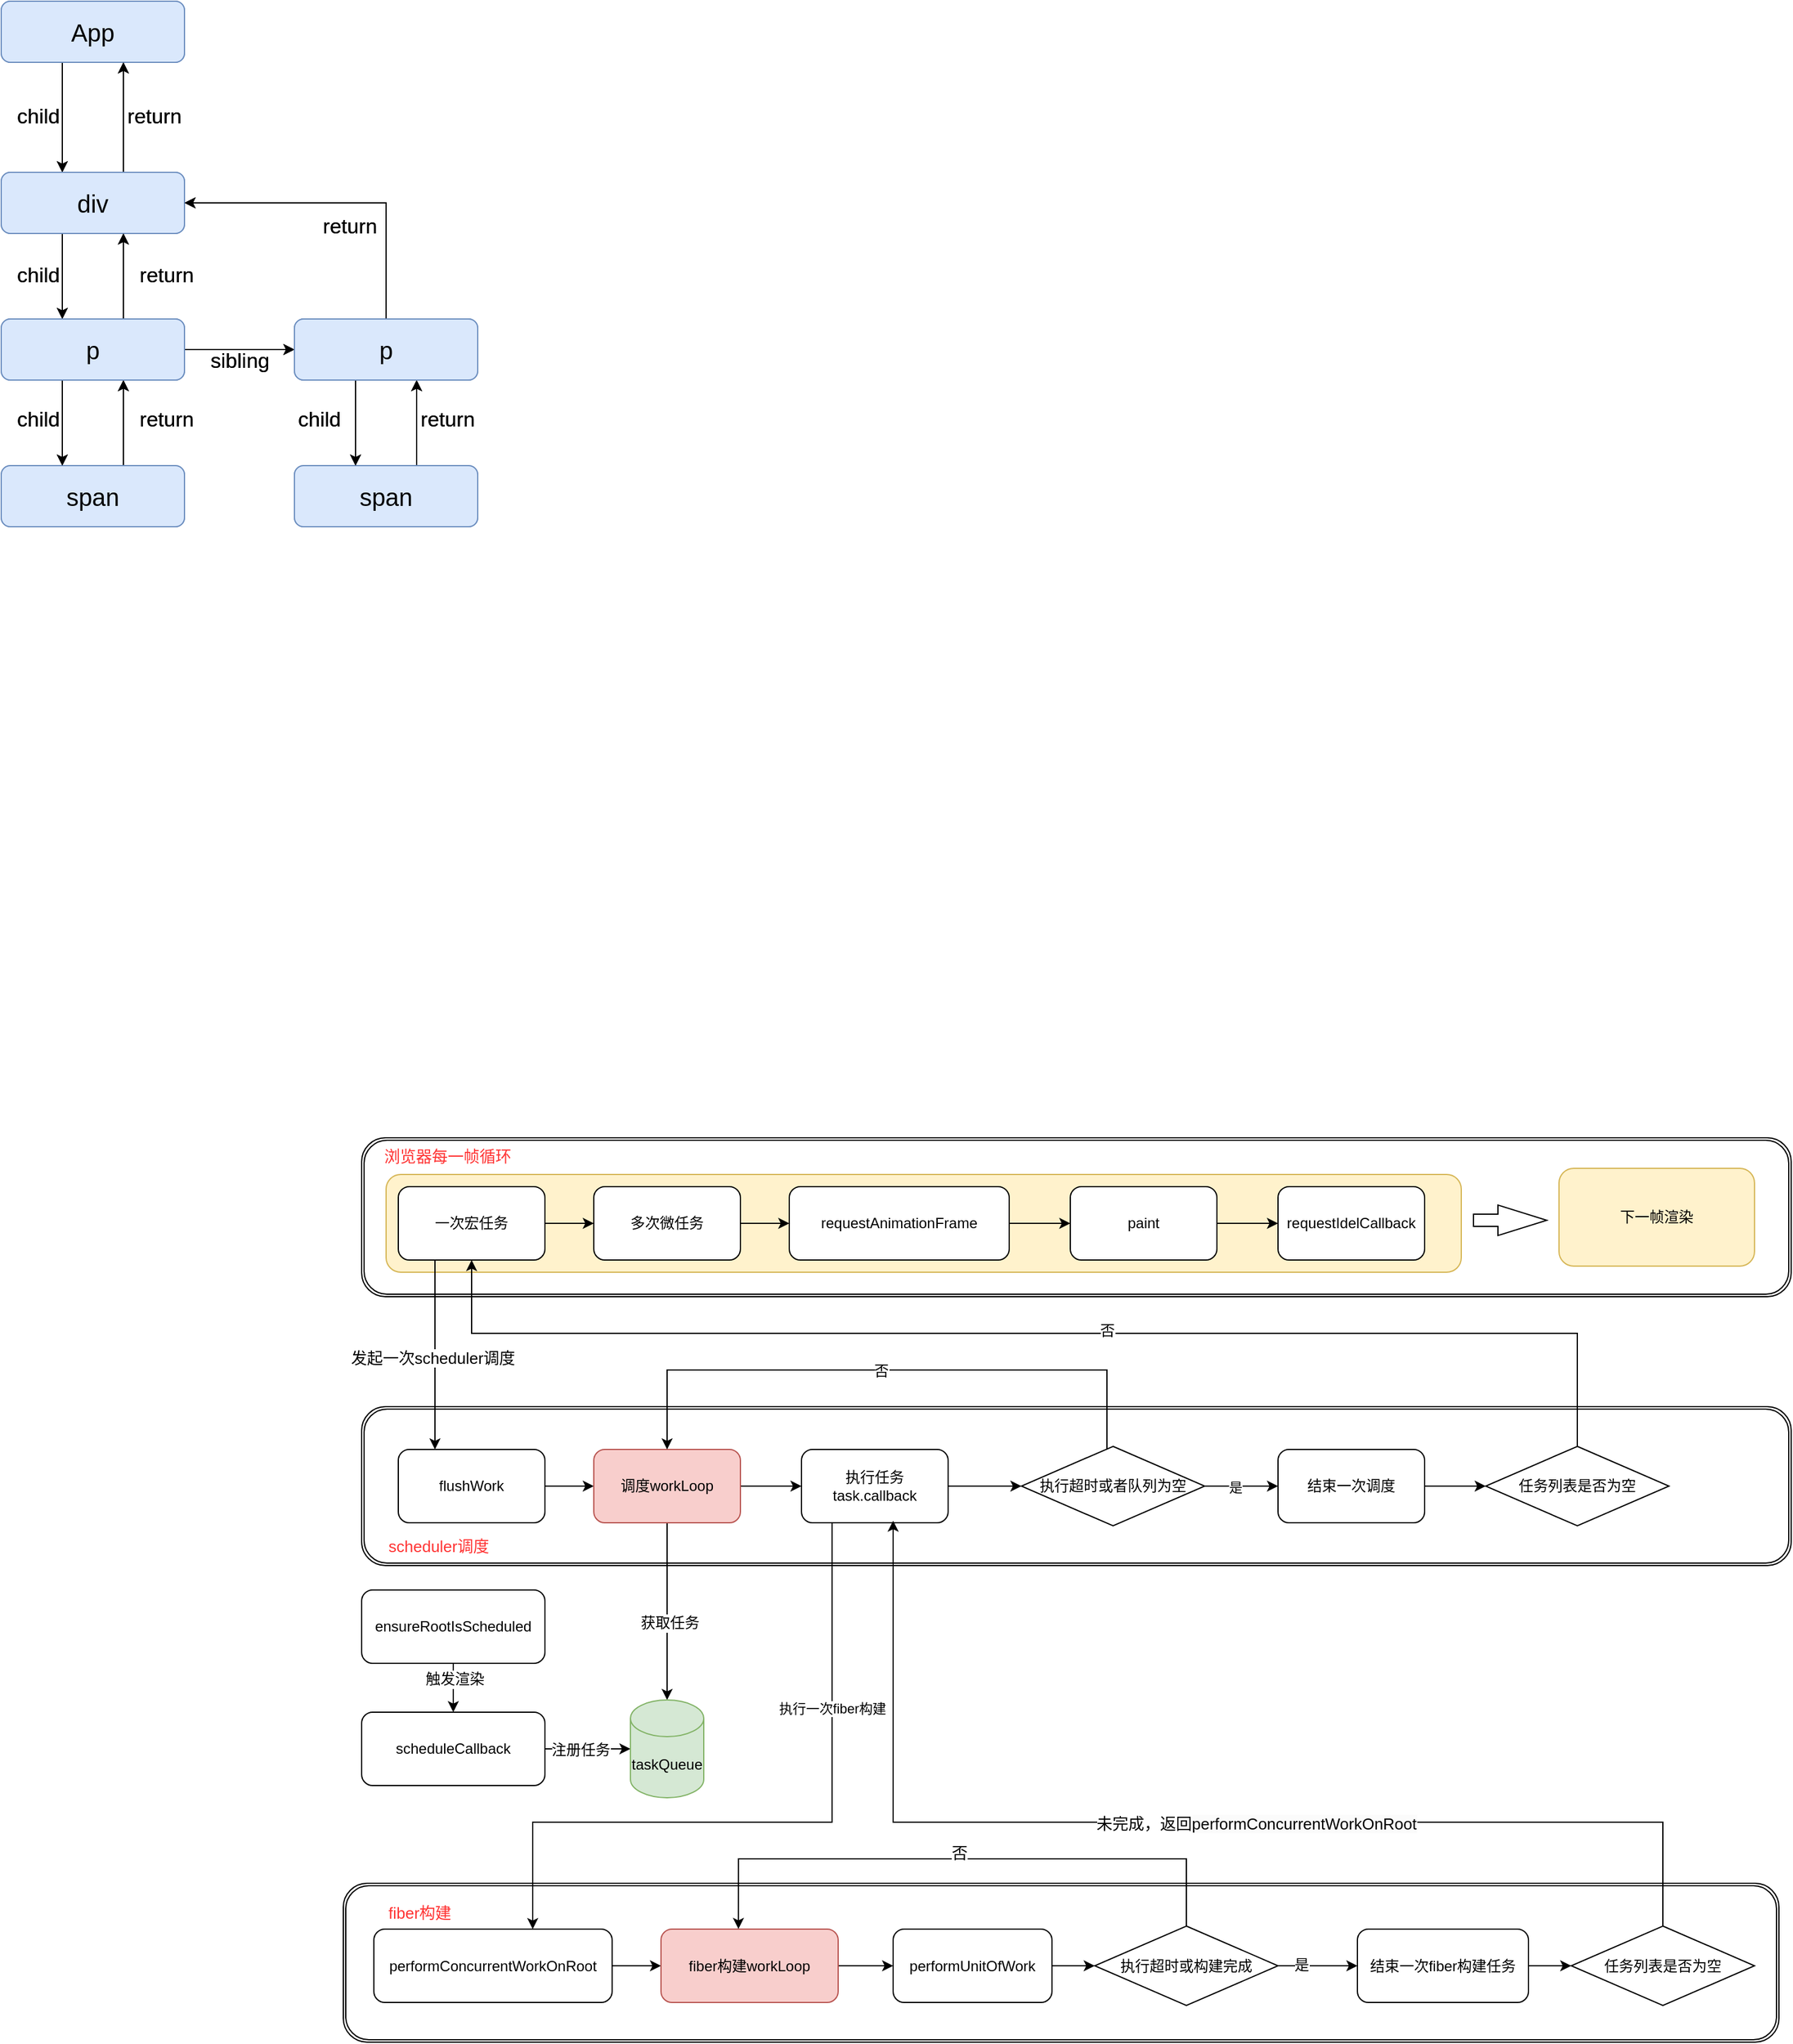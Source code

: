 <mxfile version="24.4.4" type="github">
  <diagram name="第 1 页" id="r85ycECnOaNi98OOcx7P">
    <mxGraphModel dx="1380" dy="873" grid="1" gridSize="10" guides="1" tooltips="1" connect="1" arrows="1" fold="1" page="1" pageScale="1" pageWidth="8270" pageHeight="11690" math="0" shadow="0">
      <root>
        <mxCell id="0" />
        <mxCell id="1" parent="0" />
        <mxCell id="y-nhNa7zIjn1G-8itYUi-1" value="" style="shape=ext;double=1;rounded=1;whiteSpace=wrap;html=1;" vertex="1" parent="1">
          <mxGeometry x="575" y="1030" width="1170" height="130" as="geometry" />
        </mxCell>
        <mxCell id="y-nhNa7zIjn1G-8itYUi-42" value="" style="rounded=1;whiteSpace=wrap;html=1;fillColor=#fff2cc;strokeColor=#d6b656;" vertex="1" parent="1">
          <mxGeometry x="595" y="1060" width="880" height="80" as="geometry" />
        </mxCell>
        <mxCell id="y-nhNa7zIjn1G-8itYUi-31" value="" style="shape=ext;double=1;rounded=1;whiteSpace=wrap;html=1;" vertex="1" parent="1">
          <mxGeometry x="560" y="1640" width="1175" height="130" as="geometry" />
        </mxCell>
        <mxCell id="y-nhNa7zIjn1G-8itYUi-30" value="" style="shape=ext;double=1;rounded=1;whiteSpace=wrap;html=1;" vertex="1" parent="1">
          <mxGeometry x="575" y="1250" width="1170" height="130" as="geometry" />
        </mxCell>
        <mxCell id="X3ZSe9vhs0chCLvBWA0a-21" value="" style="edgeStyle=orthogonalEdgeStyle;rounded=0;orthogonalLoop=1;jettySize=auto;html=1;" parent="1" source="X3ZSe9vhs0chCLvBWA0a-1" target="X3ZSe9vhs0chCLvBWA0a-7" edge="1">
          <mxGeometry relative="1" as="geometry">
            <Array as="points">
              <mxPoint x="330" y="180" />
              <mxPoint x="330" y="180" />
            </Array>
          </mxGeometry>
        </mxCell>
        <mxCell id="X3ZSe9vhs0chCLvBWA0a-1" value="&lt;font style=&quot;font-size: 20px;&quot;&gt;App&lt;/font&gt;" style="rounded=1;whiteSpace=wrap;html=1;fillColor=#dae8fc;strokeColor=#6c8ebf;" parent="1" vertex="1">
          <mxGeometry x="280" y="100" width="150" height="50" as="geometry" />
        </mxCell>
        <mxCell id="X3ZSe9vhs0chCLvBWA0a-13" value="" style="edgeStyle=orthogonalEdgeStyle;rounded=0;orthogonalLoop=1;jettySize=auto;html=1;" parent="1" source="X3ZSe9vhs0chCLvBWA0a-6" target="X3ZSe9vhs0chCLvBWA0a-8" edge="1">
          <mxGeometry relative="1" as="geometry">
            <Array as="points">
              <mxPoint x="380" y="440" />
              <mxPoint x="380" y="440" />
            </Array>
          </mxGeometry>
        </mxCell>
        <mxCell id="X3ZSe9vhs0chCLvBWA0a-6" value="&lt;font style=&quot;font-size: 20px;&quot;&gt;span&lt;/font&gt;" style="rounded=1;whiteSpace=wrap;html=1;fillColor=#dae8fc;strokeColor=#6c8ebf;" parent="1" vertex="1">
          <mxGeometry x="280" y="480" width="150" height="50" as="geometry" />
        </mxCell>
        <mxCell id="X3ZSe9vhs0chCLvBWA0a-15" value="" style="edgeStyle=orthogonalEdgeStyle;rounded=0;orthogonalLoop=1;jettySize=auto;html=1;" parent="1" source="X3ZSe9vhs0chCLvBWA0a-7" target="X3ZSe9vhs0chCLvBWA0a-8" edge="1">
          <mxGeometry relative="1" as="geometry">
            <Array as="points">
              <mxPoint x="330" y="330" />
              <mxPoint x="330" y="330" />
            </Array>
          </mxGeometry>
        </mxCell>
        <mxCell id="X3ZSe9vhs0chCLvBWA0a-20" value="" style="edgeStyle=orthogonalEdgeStyle;rounded=0;orthogonalLoop=1;jettySize=auto;html=1;" parent="1" source="X3ZSe9vhs0chCLvBWA0a-7" target="X3ZSe9vhs0chCLvBWA0a-1" edge="1">
          <mxGeometry relative="1" as="geometry">
            <Array as="points">
              <mxPoint x="380" y="190" />
              <mxPoint x="380" y="190" />
            </Array>
          </mxGeometry>
        </mxCell>
        <mxCell id="X3ZSe9vhs0chCLvBWA0a-7" value="&lt;span style=&quot;font-size: 20px;&quot;&gt;div&lt;/span&gt;" style="rounded=1;whiteSpace=wrap;html=1;fillColor=#dae8fc;strokeColor=#6c8ebf;" parent="1" vertex="1">
          <mxGeometry x="280" y="240" width="150" height="50" as="geometry" />
        </mxCell>
        <mxCell id="X3ZSe9vhs0chCLvBWA0a-11" value="" style="edgeStyle=orthogonalEdgeStyle;rounded=0;orthogonalLoop=1;jettySize=auto;html=1;" parent="1" source="X3ZSe9vhs0chCLvBWA0a-8" target="X3ZSe9vhs0chCLvBWA0a-10" edge="1">
          <mxGeometry relative="1" as="geometry" />
        </mxCell>
        <mxCell id="X3ZSe9vhs0chCLvBWA0a-12" value="" style="edgeStyle=orthogonalEdgeStyle;rounded=0;orthogonalLoop=1;jettySize=auto;html=1;" parent="1" source="X3ZSe9vhs0chCLvBWA0a-8" target="X3ZSe9vhs0chCLvBWA0a-6" edge="1">
          <mxGeometry relative="1" as="geometry">
            <Array as="points">
              <mxPoint x="330" y="440" />
              <mxPoint x="330" y="440" />
            </Array>
          </mxGeometry>
        </mxCell>
        <mxCell id="X3ZSe9vhs0chCLvBWA0a-16" value="" style="edgeStyle=orthogonalEdgeStyle;rounded=0;orthogonalLoop=1;jettySize=auto;html=1;" parent="1" source="X3ZSe9vhs0chCLvBWA0a-8" target="X3ZSe9vhs0chCLvBWA0a-7" edge="1">
          <mxGeometry relative="1" as="geometry">
            <Array as="points">
              <mxPoint x="380" y="330" />
              <mxPoint x="380" y="330" />
            </Array>
          </mxGeometry>
        </mxCell>
        <mxCell id="X3ZSe9vhs0chCLvBWA0a-8" value="&lt;font style=&quot;font-size: 20px;&quot;&gt;p&lt;/font&gt;" style="rounded=1;whiteSpace=wrap;html=1;fillColor=#dae8fc;strokeColor=#6c8ebf;" parent="1" vertex="1">
          <mxGeometry x="280" y="360" width="150" height="50" as="geometry" />
        </mxCell>
        <mxCell id="X3ZSe9vhs0chCLvBWA0a-18" value="" style="edgeStyle=orthogonalEdgeStyle;rounded=0;orthogonalLoop=1;jettySize=auto;html=1;" parent="1" source="X3ZSe9vhs0chCLvBWA0a-9" target="X3ZSe9vhs0chCLvBWA0a-10" edge="1">
          <mxGeometry relative="1" as="geometry">
            <Array as="points">
              <mxPoint x="620" y="450" />
              <mxPoint x="620" y="450" />
            </Array>
          </mxGeometry>
        </mxCell>
        <mxCell id="X3ZSe9vhs0chCLvBWA0a-9" value="&lt;font style=&quot;font-size: 20px;&quot;&gt;span&lt;/font&gt;" style="rounded=1;whiteSpace=wrap;html=1;fillColor=#dae8fc;strokeColor=#6c8ebf;" parent="1" vertex="1">
          <mxGeometry x="520" y="480" width="150" height="50" as="geometry" />
        </mxCell>
        <mxCell id="X3ZSe9vhs0chCLvBWA0a-17" value="" style="edgeStyle=orthogonalEdgeStyle;rounded=0;orthogonalLoop=1;jettySize=auto;html=1;" parent="1" source="X3ZSe9vhs0chCLvBWA0a-10" target="X3ZSe9vhs0chCLvBWA0a-9" edge="1">
          <mxGeometry relative="1" as="geometry">
            <Array as="points">
              <mxPoint x="570" y="440" />
              <mxPoint x="570" y="440" />
            </Array>
          </mxGeometry>
        </mxCell>
        <mxCell id="X3ZSe9vhs0chCLvBWA0a-19" style="edgeStyle=orthogonalEdgeStyle;rounded=0;orthogonalLoop=1;jettySize=auto;html=1;entryX=1;entryY=0.5;entryDx=0;entryDy=0;" parent="1" source="X3ZSe9vhs0chCLvBWA0a-10" target="X3ZSe9vhs0chCLvBWA0a-7" edge="1">
          <mxGeometry relative="1" as="geometry">
            <Array as="points">
              <mxPoint x="595" y="265" />
            </Array>
          </mxGeometry>
        </mxCell>
        <mxCell id="X3ZSe9vhs0chCLvBWA0a-10" value="&lt;font style=&quot;font-size: 20px;&quot;&gt;p&lt;/font&gt;" style="rounded=1;whiteSpace=wrap;html=1;fillColor=#dae8fc;strokeColor=#6c8ebf;" parent="1" vertex="1">
          <mxGeometry x="520" y="360" width="150" height="50" as="geometry" />
        </mxCell>
        <mxCell id="X3ZSe9vhs0chCLvBWA0a-14" value="&lt;font style=&quot;font-size: 17px;&quot;&gt;child&lt;/font&gt;" style="text;html=1;align=center;verticalAlign=middle;resizable=0;points=[];autosize=1;strokeColor=none;fillColor=none;" parent="1" vertex="1">
          <mxGeometry x="280" y="428" width="60" height="30" as="geometry" />
        </mxCell>
        <mxCell id="X3ZSe9vhs0chCLvBWA0a-22" value="&lt;font style=&quot;font-size: 17px;&quot;&gt;child&lt;/font&gt;" style="text;html=1;align=center;verticalAlign=middle;resizable=0;points=[];autosize=1;strokeColor=none;fillColor=none;" parent="1" vertex="1">
          <mxGeometry x="280" y="180" width="60" height="30" as="geometry" />
        </mxCell>
        <mxCell id="X3ZSe9vhs0chCLvBWA0a-23" value="&lt;font style=&quot;font-size: 17px;&quot;&gt;child&lt;/font&gt;" style="text;html=1;align=center;verticalAlign=middle;resizable=0;points=[];autosize=1;strokeColor=none;fillColor=none;" parent="1" vertex="1">
          <mxGeometry x="280" y="310" width="60" height="30" as="geometry" />
        </mxCell>
        <mxCell id="X3ZSe9vhs0chCLvBWA0a-24" value="&lt;font style=&quot;font-size: 17px;&quot;&gt;child&lt;/font&gt;" style="text;html=1;align=center;verticalAlign=middle;resizable=0;points=[];autosize=1;strokeColor=none;fillColor=none;" parent="1" vertex="1">
          <mxGeometry x="510" y="428" width="60" height="30" as="geometry" />
        </mxCell>
        <mxCell id="X3ZSe9vhs0chCLvBWA0a-25" value="&lt;font style=&quot;font-size: 17px;&quot;&gt;return&lt;/font&gt;" style="text;html=1;align=center;verticalAlign=middle;resizable=0;points=[];autosize=1;strokeColor=none;fillColor=none;" parent="1" vertex="1">
          <mxGeometry x="380" y="428" width="70" height="30" as="geometry" />
        </mxCell>
        <mxCell id="X3ZSe9vhs0chCLvBWA0a-26" value="&lt;font style=&quot;font-size: 17px;&quot;&gt;return&lt;/font&gt;" style="text;html=1;align=center;verticalAlign=middle;resizable=0;points=[];autosize=1;strokeColor=none;fillColor=none;" parent="1" vertex="1">
          <mxGeometry x="370" y="180" width="70" height="30" as="geometry" />
        </mxCell>
        <mxCell id="X3ZSe9vhs0chCLvBWA0a-27" value="&lt;font style=&quot;font-size: 17px;&quot;&gt;return&lt;/font&gt;" style="text;html=1;align=center;verticalAlign=middle;resizable=0;points=[];autosize=1;strokeColor=none;fillColor=none;" parent="1" vertex="1">
          <mxGeometry x="380" y="310" width="70" height="30" as="geometry" />
        </mxCell>
        <mxCell id="X3ZSe9vhs0chCLvBWA0a-28" value="&lt;font style=&quot;font-size: 17px;&quot;&gt;return&lt;/font&gt;" style="text;html=1;align=center;verticalAlign=middle;resizable=0;points=[];autosize=1;strokeColor=none;fillColor=none;" parent="1" vertex="1">
          <mxGeometry x="610" y="428" width="70" height="30" as="geometry" />
        </mxCell>
        <mxCell id="X3ZSe9vhs0chCLvBWA0a-29" value="&lt;font style=&quot;font-size: 17px;&quot;&gt;return&lt;/font&gt;" style="text;html=1;align=center;verticalAlign=middle;resizable=0;points=[];autosize=1;strokeColor=none;fillColor=none;" parent="1" vertex="1">
          <mxGeometry x="530" y="270" width="70" height="30" as="geometry" />
        </mxCell>
        <mxCell id="X3ZSe9vhs0chCLvBWA0a-30" value="&lt;font style=&quot;font-size: 17px;&quot;&gt;sibling&lt;/font&gt;" style="text;html=1;align=center;verticalAlign=middle;resizable=0;points=[];autosize=1;strokeColor=none;fillColor=none;" parent="1" vertex="1">
          <mxGeometry x="440" y="380" width="70" height="30" as="geometry" />
        </mxCell>
        <mxCell id="y-nhNa7zIjn1G-8itYUi-2" value="" style="edgeStyle=orthogonalEdgeStyle;rounded=0;orthogonalLoop=1;jettySize=auto;html=1;" edge="1" parent="1" source="y-nhNa7zIjn1G-8itYUi-3" target="y-nhNa7zIjn1G-8itYUi-8">
          <mxGeometry relative="1" as="geometry">
            <Array as="points">
              <mxPoint x="330" y="180" />
              <mxPoint x="330" y="180" />
            </Array>
          </mxGeometry>
        </mxCell>
        <mxCell id="y-nhNa7zIjn1G-8itYUi-3" value="&lt;font style=&quot;font-size: 20px;&quot;&gt;App&lt;/font&gt;" style="rounded=1;whiteSpace=wrap;html=1;fillColor=#dae8fc;strokeColor=#6c8ebf;" vertex="1" parent="1">
          <mxGeometry x="280" y="100" width="150" height="50" as="geometry" />
        </mxCell>
        <mxCell id="y-nhNa7zIjn1G-8itYUi-4" value="" style="edgeStyle=orthogonalEdgeStyle;rounded=0;orthogonalLoop=1;jettySize=auto;html=1;" edge="1" parent="1" source="y-nhNa7zIjn1G-8itYUi-5" target="y-nhNa7zIjn1G-8itYUi-12">
          <mxGeometry relative="1" as="geometry">
            <Array as="points">
              <mxPoint x="380" y="440" />
              <mxPoint x="380" y="440" />
            </Array>
          </mxGeometry>
        </mxCell>
        <mxCell id="y-nhNa7zIjn1G-8itYUi-5" value="&lt;font style=&quot;font-size: 20px;&quot;&gt;span&lt;/font&gt;" style="rounded=1;whiteSpace=wrap;html=1;fillColor=#dae8fc;strokeColor=#6c8ebf;" vertex="1" parent="1">
          <mxGeometry x="280" y="480" width="150" height="50" as="geometry" />
        </mxCell>
        <mxCell id="y-nhNa7zIjn1G-8itYUi-6" value="" style="edgeStyle=orthogonalEdgeStyle;rounded=0;orthogonalLoop=1;jettySize=auto;html=1;" edge="1" parent="1" source="y-nhNa7zIjn1G-8itYUi-8" target="y-nhNa7zIjn1G-8itYUi-12">
          <mxGeometry relative="1" as="geometry">
            <Array as="points">
              <mxPoint x="330" y="330" />
              <mxPoint x="330" y="330" />
            </Array>
          </mxGeometry>
        </mxCell>
        <mxCell id="y-nhNa7zIjn1G-8itYUi-7" value="" style="edgeStyle=orthogonalEdgeStyle;rounded=0;orthogonalLoop=1;jettySize=auto;html=1;" edge="1" parent="1" source="y-nhNa7zIjn1G-8itYUi-8" target="y-nhNa7zIjn1G-8itYUi-3">
          <mxGeometry relative="1" as="geometry">
            <Array as="points">
              <mxPoint x="380" y="190" />
              <mxPoint x="380" y="190" />
            </Array>
          </mxGeometry>
        </mxCell>
        <mxCell id="y-nhNa7zIjn1G-8itYUi-8" value="&lt;span style=&quot;font-size: 20px;&quot;&gt;div&lt;/span&gt;" style="rounded=1;whiteSpace=wrap;html=1;fillColor=#dae8fc;strokeColor=#6c8ebf;" vertex="1" parent="1">
          <mxGeometry x="280" y="240" width="150" height="50" as="geometry" />
        </mxCell>
        <mxCell id="y-nhNa7zIjn1G-8itYUi-9" value="" style="edgeStyle=orthogonalEdgeStyle;rounded=0;orthogonalLoop=1;jettySize=auto;html=1;" edge="1" parent="1" source="y-nhNa7zIjn1G-8itYUi-12" target="y-nhNa7zIjn1G-8itYUi-17">
          <mxGeometry relative="1" as="geometry" />
        </mxCell>
        <mxCell id="y-nhNa7zIjn1G-8itYUi-10" value="" style="edgeStyle=orthogonalEdgeStyle;rounded=0;orthogonalLoop=1;jettySize=auto;html=1;" edge="1" parent="1" source="y-nhNa7zIjn1G-8itYUi-12" target="y-nhNa7zIjn1G-8itYUi-5">
          <mxGeometry relative="1" as="geometry">
            <Array as="points">
              <mxPoint x="330" y="440" />
              <mxPoint x="330" y="440" />
            </Array>
          </mxGeometry>
        </mxCell>
        <mxCell id="y-nhNa7zIjn1G-8itYUi-11" value="" style="edgeStyle=orthogonalEdgeStyle;rounded=0;orthogonalLoop=1;jettySize=auto;html=1;" edge="1" parent="1" source="y-nhNa7zIjn1G-8itYUi-12" target="y-nhNa7zIjn1G-8itYUi-8">
          <mxGeometry relative="1" as="geometry">
            <Array as="points">
              <mxPoint x="380" y="330" />
              <mxPoint x="380" y="330" />
            </Array>
          </mxGeometry>
        </mxCell>
        <mxCell id="y-nhNa7zIjn1G-8itYUi-12" value="&lt;font style=&quot;font-size: 20px;&quot;&gt;p&lt;/font&gt;" style="rounded=1;whiteSpace=wrap;html=1;fillColor=#dae8fc;strokeColor=#6c8ebf;" vertex="1" parent="1">
          <mxGeometry x="280" y="360" width="150" height="50" as="geometry" />
        </mxCell>
        <mxCell id="y-nhNa7zIjn1G-8itYUi-13" value="" style="edgeStyle=orthogonalEdgeStyle;rounded=0;orthogonalLoop=1;jettySize=auto;html=1;" edge="1" parent="1" source="y-nhNa7zIjn1G-8itYUi-14" target="y-nhNa7zIjn1G-8itYUi-17">
          <mxGeometry relative="1" as="geometry">
            <Array as="points">
              <mxPoint x="620" y="450" />
              <mxPoint x="620" y="450" />
            </Array>
          </mxGeometry>
        </mxCell>
        <mxCell id="y-nhNa7zIjn1G-8itYUi-14" value="&lt;font style=&quot;font-size: 20px;&quot;&gt;span&lt;/font&gt;" style="rounded=1;whiteSpace=wrap;html=1;fillColor=#dae8fc;strokeColor=#6c8ebf;" vertex="1" parent="1">
          <mxGeometry x="520" y="480" width="150" height="50" as="geometry" />
        </mxCell>
        <mxCell id="y-nhNa7zIjn1G-8itYUi-15" value="" style="edgeStyle=orthogonalEdgeStyle;rounded=0;orthogonalLoop=1;jettySize=auto;html=1;" edge="1" parent="1" source="y-nhNa7zIjn1G-8itYUi-17" target="y-nhNa7zIjn1G-8itYUi-14">
          <mxGeometry relative="1" as="geometry">
            <Array as="points">
              <mxPoint x="570" y="440" />
              <mxPoint x="570" y="440" />
            </Array>
          </mxGeometry>
        </mxCell>
        <mxCell id="y-nhNa7zIjn1G-8itYUi-16" style="edgeStyle=orthogonalEdgeStyle;rounded=0;orthogonalLoop=1;jettySize=auto;html=1;entryX=1;entryY=0.5;entryDx=0;entryDy=0;" edge="1" parent="1" source="y-nhNa7zIjn1G-8itYUi-17" target="y-nhNa7zIjn1G-8itYUi-8">
          <mxGeometry relative="1" as="geometry">
            <Array as="points">
              <mxPoint x="595" y="265" />
            </Array>
          </mxGeometry>
        </mxCell>
        <mxCell id="y-nhNa7zIjn1G-8itYUi-17" value="&lt;font style=&quot;font-size: 20px;&quot;&gt;p&lt;/font&gt;" style="rounded=1;whiteSpace=wrap;html=1;fillColor=#dae8fc;strokeColor=#6c8ebf;" vertex="1" parent="1">
          <mxGeometry x="520" y="360" width="150" height="50" as="geometry" />
        </mxCell>
        <mxCell id="y-nhNa7zIjn1G-8itYUi-18" value="&lt;font style=&quot;font-size: 17px;&quot;&gt;child&lt;/font&gt;" style="text;html=1;align=center;verticalAlign=middle;resizable=0;points=[];autosize=1;strokeColor=none;fillColor=none;" vertex="1" parent="1">
          <mxGeometry x="280" y="428" width="60" height="30" as="geometry" />
        </mxCell>
        <mxCell id="y-nhNa7zIjn1G-8itYUi-19" value="&lt;font style=&quot;font-size: 17px;&quot;&gt;child&lt;/font&gt;" style="text;html=1;align=center;verticalAlign=middle;resizable=0;points=[];autosize=1;strokeColor=none;fillColor=none;" vertex="1" parent="1">
          <mxGeometry x="280" y="180" width="60" height="30" as="geometry" />
        </mxCell>
        <mxCell id="y-nhNa7zIjn1G-8itYUi-20" value="&lt;font style=&quot;font-size: 17px;&quot;&gt;child&lt;/font&gt;" style="text;html=1;align=center;verticalAlign=middle;resizable=0;points=[];autosize=1;strokeColor=none;fillColor=none;" vertex="1" parent="1">
          <mxGeometry x="280" y="310" width="60" height="30" as="geometry" />
        </mxCell>
        <mxCell id="y-nhNa7zIjn1G-8itYUi-21" value="&lt;font style=&quot;font-size: 17px;&quot;&gt;child&lt;/font&gt;" style="text;html=1;align=center;verticalAlign=middle;resizable=0;points=[];autosize=1;strokeColor=none;fillColor=none;" vertex="1" parent="1">
          <mxGeometry x="510" y="428" width="60" height="30" as="geometry" />
        </mxCell>
        <mxCell id="y-nhNa7zIjn1G-8itYUi-22" value="&lt;font style=&quot;font-size: 17px;&quot;&gt;return&lt;/font&gt;" style="text;html=1;align=center;verticalAlign=middle;resizable=0;points=[];autosize=1;strokeColor=none;fillColor=none;" vertex="1" parent="1">
          <mxGeometry x="380" y="428" width="70" height="30" as="geometry" />
        </mxCell>
        <mxCell id="y-nhNa7zIjn1G-8itYUi-23" value="&lt;font style=&quot;font-size: 17px;&quot;&gt;return&lt;/font&gt;" style="text;html=1;align=center;verticalAlign=middle;resizable=0;points=[];autosize=1;strokeColor=none;fillColor=none;" vertex="1" parent="1">
          <mxGeometry x="370" y="180" width="70" height="30" as="geometry" />
        </mxCell>
        <mxCell id="y-nhNa7zIjn1G-8itYUi-24" value="&lt;font style=&quot;font-size: 17px;&quot;&gt;return&lt;/font&gt;" style="text;html=1;align=center;verticalAlign=middle;resizable=0;points=[];autosize=1;strokeColor=none;fillColor=none;" vertex="1" parent="1">
          <mxGeometry x="380" y="310" width="70" height="30" as="geometry" />
        </mxCell>
        <mxCell id="y-nhNa7zIjn1G-8itYUi-25" value="&lt;font style=&quot;font-size: 17px;&quot;&gt;return&lt;/font&gt;" style="text;html=1;align=center;verticalAlign=middle;resizable=0;points=[];autosize=1;strokeColor=none;fillColor=none;" vertex="1" parent="1">
          <mxGeometry x="610" y="428" width="70" height="30" as="geometry" />
        </mxCell>
        <mxCell id="y-nhNa7zIjn1G-8itYUi-26" value="&lt;font style=&quot;font-size: 17px;&quot;&gt;return&lt;/font&gt;" style="text;html=1;align=center;verticalAlign=middle;resizable=0;points=[];autosize=1;strokeColor=none;fillColor=none;" vertex="1" parent="1">
          <mxGeometry x="530" y="270" width="70" height="30" as="geometry" />
        </mxCell>
        <mxCell id="y-nhNa7zIjn1G-8itYUi-27" value="&lt;font style=&quot;font-size: 17px;&quot;&gt;sibling&lt;/font&gt;" style="text;html=1;align=center;verticalAlign=middle;resizable=0;points=[];autosize=1;strokeColor=none;fillColor=none;" vertex="1" parent="1">
          <mxGeometry x="440" y="380" width="70" height="30" as="geometry" />
        </mxCell>
        <mxCell id="y-nhNa7zIjn1G-8itYUi-32" value="&lt;span style=&quot;color: rgb(255, 51, 51);&quot;&gt;&lt;font style=&quot;font-size: 13px;&quot;&gt;浏览器每一帧循环&lt;/font&gt;&lt;/span&gt;" style="text;html=1;align=center;verticalAlign=middle;resizable=0;points=[];autosize=1;strokeColor=none;fillColor=none;" vertex="1" parent="1">
          <mxGeometry x="580" y="1030" width="130" height="30" as="geometry" />
        </mxCell>
        <mxCell id="y-nhNa7zIjn1G-8itYUi-37" value="" style="edgeStyle=orthogonalEdgeStyle;rounded=0;orthogonalLoop=1;jettySize=auto;html=1;" edge="1" parent="1" source="y-nhNa7zIjn1G-8itYUi-33" target="y-nhNa7zIjn1G-8itYUi-34">
          <mxGeometry relative="1" as="geometry" />
        </mxCell>
        <mxCell id="y-nhNa7zIjn1G-8itYUi-74" style="edgeStyle=orthogonalEdgeStyle;rounded=0;orthogonalLoop=1;jettySize=auto;html=1;entryX=0.5;entryY=0;entryDx=0;entryDy=0;" edge="1" parent="1">
          <mxGeometry relative="1" as="geometry">
            <mxPoint x="635" y="1130" as="sourcePoint" />
            <mxPoint x="635" y="1285" as="targetPoint" />
          </mxGeometry>
        </mxCell>
        <mxCell id="y-nhNa7zIjn1G-8itYUi-75" value="&lt;font style=&quot;font-size: 13px;&quot;&gt;发起一次scheduler调度&lt;/font&gt;" style="edgeLabel;html=1;align=center;verticalAlign=middle;resizable=0;points=[];" vertex="1" connectable="0" parent="y-nhNa7zIjn1G-8itYUi-74">
          <mxGeometry x="-0.09" y="-2" relative="1" as="geometry">
            <mxPoint y="9" as="offset" />
          </mxGeometry>
        </mxCell>
        <mxCell id="y-nhNa7zIjn1G-8itYUi-33" value="一次宏任务" style="rounded=1;whiteSpace=wrap;html=1;" vertex="1" parent="1">
          <mxGeometry x="605" y="1070" width="120" height="60" as="geometry" />
        </mxCell>
        <mxCell id="y-nhNa7zIjn1G-8itYUi-38" value="" style="edgeStyle=orthogonalEdgeStyle;rounded=0;orthogonalLoop=1;jettySize=auto;html=1;" edge="1" parent="1" source="y-nhNa7zIjn1G-8itYUi-34" target="y-nhNa7zIjn1G-8itYUi-35">
          <mxGeometry relative="1" as="geometry" />
        </mxCell>
        <mxCell id="y-nhNa7zIjn1G-8itYUi-34" value="多次微任务" style="rounded=1;whiteSpace=wrap;html=1;" vertex="1" parent="1">
          <mxGeometry x="765" y="1070" width="120" height="60" as="geometry" />
        </mxCell>
        <mxCell id="y-nhNa7zIjn1G-8itYUi-39" value="" style="edgeStyle=orthogonalEdgeStyle;rounded=0;orthogonalLoop=1;jettySize=auto;html=1;" edge="1" parent="1" source="y-nhNa7zIjn1G-8itYUi-35" target="y-nhNa7zIjn1G-8itYUi-36">
          <mxGeometry relative="1" as="geometry" />
        </mxCell>
        <mxCell id="y-nhNa7zIjn1G-8itYUi-35" value="requestAnimationFrame" style="rounded=1;whiteSpace=wrap;html=1;" vertex="1" parent="1">
          <mxGeometry x="925" y="1070" width="180" height="60" as="geometry" />
        </mxCell>
        <mxCell id="y-nhNa7zIjn1G-8itYUi-41" value="" style="edgeStyle=orthogonalEdgeStyle;rounded=0;orthogonalLoop=1;jettySize=auto;html=1;" edge="1" parent="1" source="y-nhNa7zIjn1G-8itYUi-36" target="y-nhNa7zIjn1G-8itYUi-40">
          <mxGeometry relative="1" as="geometry" />
        </mxCell>
        <mxCell id="y-nhNa7zIjn1G-8itYUi-36" value="paint" style="rounded=1;whiteSpace=wrap;html=1;" vertex="1" parent="1">
          <mxGeometry x="1155" y="1070" width="120" height="60" as="geometry" />
        </mxCell>
        <mxCell id="y-nhNa7zIjn1G-8itYUi-40" value="requestIdelCallback" style="whiteSpace=wrap;html=1;rounded=1;" vertex="1" parent="1">
          <mxGeometry x="1325" y="1070" width="120" height="60" as="geometry" />
        </mxCell>
        <mxCell id="y-nhNa7zIjn1G-8itYUi-43" value="下一帧渲染" style="rounded=1;whiteSpace=wrap;html=1;fillColor=#fff2cc;strokeColor=#d6b656;" vertex="1" parent="1">
          <mxGeometry x="1555" y="1055" width="160" height="80" as="geometry" />
        </mxCell>
        <mxCell id="y-nhNa7zIjn1G-8itYUi-45" value="" style="html=1;shadow=0;dashed=0;align=center;verticalAlign=middle;shape=mxgraph.arrows2.arrow;dy=0.6;dx=40;notch=0;" vertex="1" parent="1">
          <mxGeometry x="1485" y="1085" width="60" height="25" as="geometry" />
        </mxCell>
        <mxCell id="y-nhNa7zIjn1G-8itYUi-59" style="edgeStyle=orthogonalEdgeStyle;rounded=0;orthogonalLoop=1;jettySize=auto;html=1;exitX=0.5;exitY=0;exitDx=0;exitDy=0;" edge="1" parent="1" source="y-nhNa7zIjn1G-8itYUi-69" target="y-nhNa7zIjn1G-8itYUi-33">
          <mxGeometry relative="1" as="geometry">
            <Array as="points">
              <mxPoint x="1570" y="1190" />
              <mxPoint x="665" y="1190" />
            </Array>
          </mxGeometry>
        </mxCell>
        <mxCell id="y-nhNa7zIjn1G-8itYUi-72" value="&lt;font style=&quot;font-size: 12px;&quot;&gt;否&lt;/font&gt;" style="edgeLabel;html=1;align=center;verticalAlign=middle;resizable=0;points=[];" vertex="1" connectable="0" parent="y-nhNa7zIjn1G-8itYUi-59">
          <mxGeometry x="-0.095" y="-2" relative="1" as="geometry">
            <mxPoint x="1" as="offset" />
          </mxGeometry>
        </mxCell>
        <mxCell id="y-nhNa7zIjn1G-8itYUi-71" value="" style="edgeStyle=orthogonalEdgeStyle;rounded=0;orthogonalLoop=1;jettySize=auto;html=1;" edge="1" parent="1" source="y-nhNa7zIjn1G-8itYUi-47" target="y-nhNa7zIjn1G-8itYUi-69">
          <mxGeometry relative="1" as="geometry" />
        </mxCell>
        <mxCell id="y-nhNa7zIjn1G-8itYUi-47" value="结束一次调度" style="rounded=1;whiteSpace=wrap;html=1;" vertex="1" parent="1">
          <mxGeometry x="1325" y="1285" width="120" height="60" as="geometry" />
        </mxCell>
        <mxCell id="y-nhNa7zIjn1G-8itYUi-78" value="" style="edgeStyle=orthogonalEdgeStyle;rounded=0;orthogonalLoop=1;jettySize=auto;html=1;" edge="1" parent="1" source="y-nhNa7zIjn1G-8itYUi-48" target="y-nhNa7zIjn1G-8itYUi-49">
          <mxGeometry relative="1" as="geometry" />
        </mxCell>
        <mxCell id="y-nhNa7zIjn1G-8itYUi-48" value="flushWork" style="rounded=1;whiteSpace=wrap;html=1;" vertex="1" parent="1">
          <mxGeometry x="605" y="1285" width="120" height="60" as="geometry" />
        </mxCell>
        <mxCell id="y-nhNa7zIjn1G-8itYUi-76" value="" style="edgeStyle=orthogonalEdgeStyle;rounded=0;orthogonalLoop=1;jettySize=auto;html=1;" edge="1" parent="1" source="y-nhNa7zIjn1G-8itYUi-49" target="y-nhNa7zIjn1G-8itYUi-50">
          <mxGeometry relative="1" as="geometry" />
        </mxCell>
        <mxCell id="y-nhNa7zIjn1G-8itYUi-82" style="edgeStyle=orthogonalEdgeStyle;rounded=0;orthogonalLoop=1;jettySize=auto;html=1;" edge="1" parent="1" source="y-nhNa7zIjn1G-8itYUi-49" target="y-nhNa7zIjn1G-8itYUi-79">
          <mxGeometry relative="1" as="geometry" />
        </mxCell>
        <mxCell id="y-nhNa7zIjn1G-8itYUi-83" value="&lt;font style=&quot;font-size: 12px;&quot;&gt;获取任务&lt;/font&gt;" style="edgeLabel;html=1;align=center;verticalAlign=middle;resizable=0;points=[];" vertex="1" connectable="0" parent="y-nhNa7zIjn1G-8itYUi-82">
          <mxGeometry x="0.118" y="2" relative="1" as="geometry">
            <mxPoint y="1" as="offset" />
          </mxGeometry>
        </mxCell>
        <mxCell id="y-nhNa7zIjn1G-8itYUi-49" value="调度workLoop" style="rounded=1;whiteSpace=wrap;html=1;fillColor=#f8cecc;strokeColor=#b85450;" vertex="1" parent="1">
          <mxGeometry x="765" y="1285" width="120" height="60" as="geometry" />
        </mxCell>
        <mxCell id="y-nhNa7zIjn1G-8itYUi-67" value="" style="edgeStyle=orthogonalEdgeStyle;rounded=0;orthogonalLoop=1;jettySize=auto;html=1;" edge="1" parent="1" source="y-nhNa7zIjn1G-8itYUi-50" target="y-nhNa7zIjn1G-8itYUi-63">
          <mxGeometry relative="1" as="geometry" />
        </mxCell>
        <mxCell id="y-nhNa7zIjn1G-8itYUi-101" style="edgeStyle=orthogonalEdgeStyle;rounded=0;orthogonalLoop=1;jettySize=auto;html=1;" edge="1" parent="1" source="y-nhNa7zIjn1G-8itYUi-50" target="y-nhNa7zIjn1G-8itYUi-99">
          <mxGeometry relative="1" as="geometry">
            <Array as="points">
              <mxPoint x="960" y="1590" />
              <mxPoint x="715" y="1590" />
            </Array>
          </mxGeometry>
        </mxCell>
        <mxCell id="y-nhNa7zIjn1G-8itYUi-102" value="执行一次fiber构建" style="edgeLabel;html=1;align=center;verticalAlign=middle;resizable=0;points=[];" vertex="1" connectable="0" parent="y-nhNa7zIjn1G-8itYUi-101">
          <mxGeometry x="-0.476" relative="1" as="geometry">
            <mxPoint as="offset" />
          </mxGeometry>
        </mxCell>
        <mxCell id="y-nhNa7zIjn1G-8itYUi-50" value="执行任务&lt;br&gt;task.callback" style="rounded=1;whiteSpace=wrap;html=1;" vertex="1" parent="1">
          <mxGeometry x="935" y="1285" width="120" height="60" as="geometry" />
        </mxCell>
        <mxCell id="y-nhNa7zIjn1G-8itYUi-64" style="edgeStyle=orthogonalEdgeStyle;rounded=0;orthogonalLoop=1;jettySize=auto;html=1;entryX=0.5;entryY=0;entryDx=0;entryDy=0;" edge="1" parent="1" source="y-nhNa7zIjn1G-8itYUi-63" target="y-nhNa7zIjn1G-8itYUi-49">
          <mxGeometry relative="1" as="geometry">
            <Array as="points">
              <mxPoint x="1185" y="1220" />
              <mxPoint x="825" y="1220" />
            </Array>
          </mxGeometry>
        </mxCell>
        <mxCell id="y-nhNa7zIjn1G-8itYUi-65" value="&lt;font style=&quot;font-size: 12px;&quot;&gt;否&lt;/font&gt;" style="edgeLabel;html=1;align=center;verticalAlign=middle;resizable=0;points=[];" vertex="1" connectable="0" parent="y-nhNa7zIjn1G-8itYUi-64">
          <mxGeometry x="0.019" y="1" relative="1" as="geometry">
            <mxPoint as="offset" />
          </mxGeometry>
        </mxCell>
        <mxCell id="y-nhNa7zIjn1G-8itYUi-66" value="" style="edgeStyle=orthogonalEdgeStyle;rounded=0;orthogonalLoop=1;jettySize=auto;html=1;" edge="1" parent="1" source="y-nhNa7zIjn1G-8itYUi-63" target="y-nhNa7zIjn1G-8itYUi-47">
          <mxGeometry relative="1" as="geometry" />
        </mxCell>
        <mxCell id="y-nhNa7zIjn1G-8itYUi-68" value="是" style="edgeLabel;html=1;align=center;verticalAlign=middle;resizable=0;points=[];" vertex="1" connectable="0" parent="y-nhNa7zIjn1G-8itYUi-66">
          <mxGeometry x="-0.175" relative="1" as="geometry">
            <mxPoint y="1" as="offset" />
          </mxGeometry>
        </mxCell>
        <mxCell id="y-nhNa7zIjn1G-8itYUi-63" value="执行超时或者队列为空" style="rhombus;whiteSpace=wrap;html=1;" vertex="1" parent="1">
          <mxGeometry x="1115" y="1282.5" width="150" height="65" as="geometry" />
        </mxCell>
        <mxCell id="y-nhNa7zIjn1G-8itYUi-69" value="任务列表是否为空" style="rhombus;whiteSpace=wrap;html=1;" vertex="1" parent="1">
          <mxGeometry x="1495" y="1282.5" width="150" height="65" as="geometry" />
        </mxCell>
        <mxCell id="y-nhNa7zIjn1G-8itYUi-84" value="" style="edgeStyle=orthogonalEdgeStyle;rounded=0;orthogonalLoop=1;jettySize=auto;html=1;" edge="1" parent="1" source="y-nhNa7zIjn1G-8itYUi-77" target="y-nhNa7zIjn1G-8itYUi-79">
          <mxGeometry relative="1" as="geometry" />
        </mxCell>
        <mxCell id="y-nhNa7zIjn1G-8itYUi-92" value="&lt;span style=&quot;font-size: 12px;&quot;&gt;注册任务&lt;/span&gt;" style="edgeLabel;html=1;align=center;verticalAlign=middle;resizable=0;points=[];" vertex="1" connectable="0" parent="y-nhNa7zIjn1G-8itYUi-84">
          <mxGeometry x="-0.171" y="-1" relative="1" as="geometry">
            <mxPoint as="offset" />
          </mxGeometry>
        </mxCell>
        <mxCell id="y-nhNa7zIjn1G-8itYUi-77" value="scheduleCallback" style="rounded=1;whiteSpace=wrap;html=1;" vertex="1" parent="1">
          <mxGeometry x="575" y="1500" width="150" height="60" as="geometry" />
        </mxCell>
        <mxCell id="y-nhNa7zIjn1G-8itYUi-79" value="taskQueue" style="shape=cylinder3;whiteSpace=wrap;html=1;boundedLbl=1;backgroundOutline=1;size=15;fillColor=#d5e8d4;strokeColor=#82b366;" vertex="1" parent="1">
          <mxGeometry x="795" y="1490" width="60" height="80" as="geometry" />
        </mxCell>
        <mxCell id="y-nhNa7zIjn1G-8itYUi-89" value="" style="edgeStyle=orthogonalEdgeStyle;rounded=0;orthogonalLoop=1;jettySize=auto;html=1;" edge="1" parent="1" source="y-nhNa7zIjn1G-8itYUi-86" target="y-nhNa7zIjn1G-8itYUi-77">
          <mxGeometry relative="1" as="geometry" />
        </mxCell>
        <mxCell id="y-nhNa7zIjn1G-8itYUi-94" value="&lt;font style=&quot;font-size: 12px;&quot;&gt;触发渲染&lt;/font&gt;" style="edgeLabel;html=1;align=center;verticalAlign=middle;resizable=0;points=[];" vertex="1" connectable="0" parent="y-nhNa7zIjn1G-8itYUi-89">
          <mxGeometry x="-0.3" y="1" relative="1" as="geometry">
            <mxPoint y="-1" as="offset" />
          </mxGeometry>
        </mxCell>
        <mxCell id="y-nhNa7zIjn1G-8itYUi-86" value="ensureRootIsScheduled" style="rounded=1;whiteSpace=wrap;html=1;" vertex="1" parent="1">
          <mxGeometry x="575" y="1400" width="150" height="60" as="geometry" />
        </mxCell>
        <mxCell id="y-nhNa7zIjn1G-8itYUi-111" value="" style="edgeStyle=orthogonalEdgeStyle;rounded=0;orthogonalLoop=1;jettySize=auto;html=1;" edge="1" parent="1" source="y-nhNa7zIjn1G-8itYUi-99" target="y-nhNa7zIjn1G-8itYUi-103">
          <mxGeometry relative="1" as="geometry" />
        </mxCell>
        <mxCell id="y-nhNa7zIjn1G-8itYUi-99" value="performConcurrentWorkOnRoot" style="rounded=1;whiteSpace=wrap;html=1;" vertex="1" parent="1">
          <mxGeometry x="585" y="1677.5" width="195" height="60" as="geometry" />
        </mxCell>
        <mxCell id="y-nhNa7zIjn1G-8itYUi-115" value="" style="edgeStyle=orthogonalEdgeStyle;rounded=0;orthogonalLoop=1;jettySize=auto;html=1;" edge="1" parent="1" source="y-nhNa7zIjn1G-8itYUi-103" target="y-nhNa7zIjn1G-8itYUi-113">
          <mxGeometry relative="1" as="geometry" />
        </mxCell>
        <mxCell id="y-nhNa7zIjn1G-8itYUi-103" value="fiber构建workLoop" style="rounded=1;whiteSpace=wrap;html=1;fillColor=#f8cecc;strokeColor=#b85450;" vertex="1" parent="1">
          <mxGeometry x="820" y="1677.5" width="145" height="60" as="geometry" />
        </mxCell>
        <mxCell id="y-nhNa7zIjn1G-8itYUi-117" value="" style="edgeStyle=orthogonalEdgeStyle;rounded=0;orthogonalLoop=1;jettySize=auto;html=1;" edge="1" parent="1" source="y-nhNa7zIjn1G-8itYUi-104" target="y-nhNa7zIjn1G-8itYUi-112">
          <mxGeometry relative="1" as="geometry" />
        </mxCell>
        <mxCell id="y-nhNa7zIjn1G-8itYUi-104" value="结束一次fiber构建任务" style="rounded=1;whiteSpace=wrap;html=1;" vertex="1" parent="1">
          <mxGeometry x="1390" y="1677.5" width="140" height="60" as="geometry" />
        </mxCell>
        <mxCell id="y-nhNa7zIjn1G-8itYUi-110" value="" style="edgeStyle=orthogonalEdgeStyle;rounded=0;orthogonalLoop=1;jettySize=auto;html=1;" edge="1" parent="1" source="y-nhNa7zIjn1G-8itYUi-105" target="y-nhNa7zIjn1G-8itYUi-104">
          <mxGeometry relative="1" as="geometry" />
        </mxCell>
        <mxCell id="y-nhNa7zIjn1G-8itYUi-120" value="&lt;font style=&quot;font-size: 12px;&quot;&gt;是&lt;/font&gt;" style="edgeLabel;html=1;align=center;verticalAlign=middle;resizable=0;points=[];" vertex="1" connectable="0" parent="y-nhNa7zIjn1G-8itYUi-110">
          <mxGeometry x="-0.421" y="1" relative="1" as="geometry">
            <mxPoint as="offset" />
          </mxGeometry>
        </mxCell>
        <mxCell id="y-nhNa7zIjn1G-8itYUi-105" value="执行超时或构建完成" style="rhombus;whiteSpace=wrap;html=1;" vertex="1" parent="1">
          <mxGeometry x="1175" y="1675" width="150" height="65" as="geometry" />
        </mxCell>
        <mxCell id="y-nhNa7zIjn1G-8itYUi-112" value="任务列表是否为空" style="rhombus;whiteSpace=wrap;html=1;" vertex="1" parent="1">
          <mxGeometry x="1565" y="1675" width="150" height="65" as="geometry" />
        </mxCell>
        <mxCell id="y-nhNa7zIjn1G-8itYUi-116" value="" style="edgeStyle=orthogonalEdgeStyle;rounded=0;orthogonalLoop=1;jettySize=auto;html=1;" edge="1" parent="1" source="y-nhNa7zIjn1G-8itYUi-113" target="y-nhNa7zIjn1G-8itYUi-105">
          <mxGeometry relative="1" as="geometry" />
        </mxCell>
        <mxCell id="y-nhNa7zIjn1G-8itYUi-113" value="performUnitOfWork" style="rounded=1;whiteSpace=wrap;html=1;" vertex="1" parent="1">
          <mxGeometry x="1010" y="1677.5" width="130" height="60" as="geometry" />
        </mxCell>
        <mxCell id="y-nhNa7zIjn1G-8itYUi-118" style="edgeStyle=orthogonalEdgeStyle;rounded=0;orthogonalLoop=1;jettySize=auto;html=1;entryX=0.437;entryY=-0.003;entryDx=0;entryDy=0;entryPerimeter=0;" edge="1" parent="1" source="y-nhNa7zIjn1G-8itYUi-105" target="y-nhNa7zIjn1G-8itYUi-103">
          <mxGeometry relative="1" as="geometry">
            <Array as="points">
              <mxPoint x="1250" y="1620" />
              <mxPoint x="883" y="1620" />
            </Array>
          </mxGeometry>
        </mxCell>
        <mxCell id="y-nhNa7zIjn1G-8itYUi-119" value="&lt;font style=&quot;font-size: 13px;&quot;&gt;否&lt;/font&gt;" style="edgeLabel;html=1;align=center;verticalAlign=middle;resizable=0;points=[];" vertex="1" connectable="0" parent="y-nhNa7zIjn1G-8itYUi-118">
          <mxGeometry x="0.009" y="-5" relative="1" as="geometry">
            <mxPoint as="offset" />
          </mxGeometry>
        </mxCell>
        <mxCell id="y-nhNa7zIjn1G-8itYUi-121" style="edgeStyle=orthogonalEdgeStyle;rounded=0;orthogonalLoop=1;jettySize=auto;html=1;entryX=0.625;entryY=0.972;entryDx=0;entryDy=0;entryPerimeter=0;" edge="1" parent="1" source="y-nhNa7zIjn1G-8itYUi-112" target="y-nhNa7zIjn1G-8itYUi-50">
          <mxGeometry relative="1" as="geometry">
            <Array as="points">
              <mxPoint x="1640" y="1590" />
              <mxPoint x="1010" y="1590" />
            </Array>
          </mxGeometry>
        </mxCell>
        <mxCell id="y-nhNa7zIjn1G-8itYUi-122" value="&lt;font style=&quot;font-size: 13px;&quot;&gt;未完成，返回&lt;span style=&quot;text-wrap: wrap; background-color: rgb(251, 251, 251);&quot;&gt;performConcurrentWorkOnRoot&lt;/span&gt;&lt;/font&gt;" style="edgeLabel;html=1;align=center;verticalAlign=middle;resizable=0;points=[];" vertex="1" connectable="0" parent="y-nhNa7zIjn1G-8itYUi-121">
          <mxGeometry x="-0.131" y="1" relative="1" as="geometry">
            <mxPoint as="offset" />
          </mxGeometry>
        </mxCell>
        <mxCell id="y-nhNa7zIjn1G-8itYUi-123" value="&lt;div style=&quot;text-align: center;&quot;&gt;&lt;span style=&quot;background-color: initial; text-wrap: nowrap;&quot;&gt;&lt;font style=&quot;font-size: 13px;&quot; color=&quot;#ff3333&quot;&gt;fiber构建&lt;/font&gt;&lt;/span&gt;&lt;/div&gt;" style="text;whiteSpace=wrap;html=1;" vertex="1" parent="1">
          <mxGeometry x="595" y="1650" width="130" height="40" as="geometry" />
        </mxCell>
        <mxCell id="y-nhNa7zIjn1G-8itYUi-124" value="&lt;div style=&quot;text-align: center;&quot;&gt;&lt;font size=&quot;1&quot; color=&quot;#ff3333&quot;&gt;&lt;span style=&quot;text-wrap: nowrap; font-size: 13px;&quot;&gt;scheduler调度&lt;/span&gt;&lt;/font&gt;&lt;/div&gt;" style="text;whiteSpace=wrap;html=1;" vertex="1" parent="1">
          <mxGeometry x="595" y="1350" width="130" height="40" as="geometry" />
        </mxCell>
      </root>
    </mxGraphModel>
  </diagram>
</mxfile>
